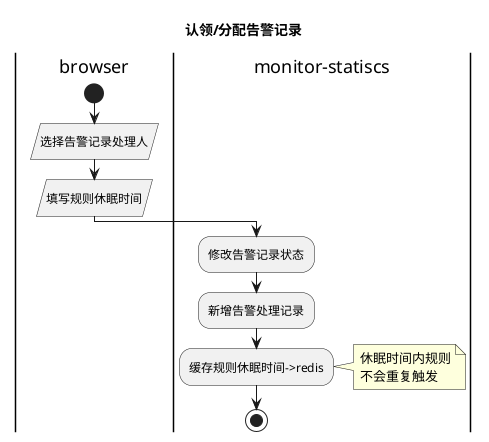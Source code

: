 @startuml
title 认领/分配告警记录
|browser|
start
:选择告警记录处理人/
:填写规则休眠时间/
|monitor-statiscs|
:修改告警记录状态;
:新增告警处理记录;
:缓存规则休眠时间->redis;
note right:休眠时间内规则\n不会重复触发
stop
@enduml